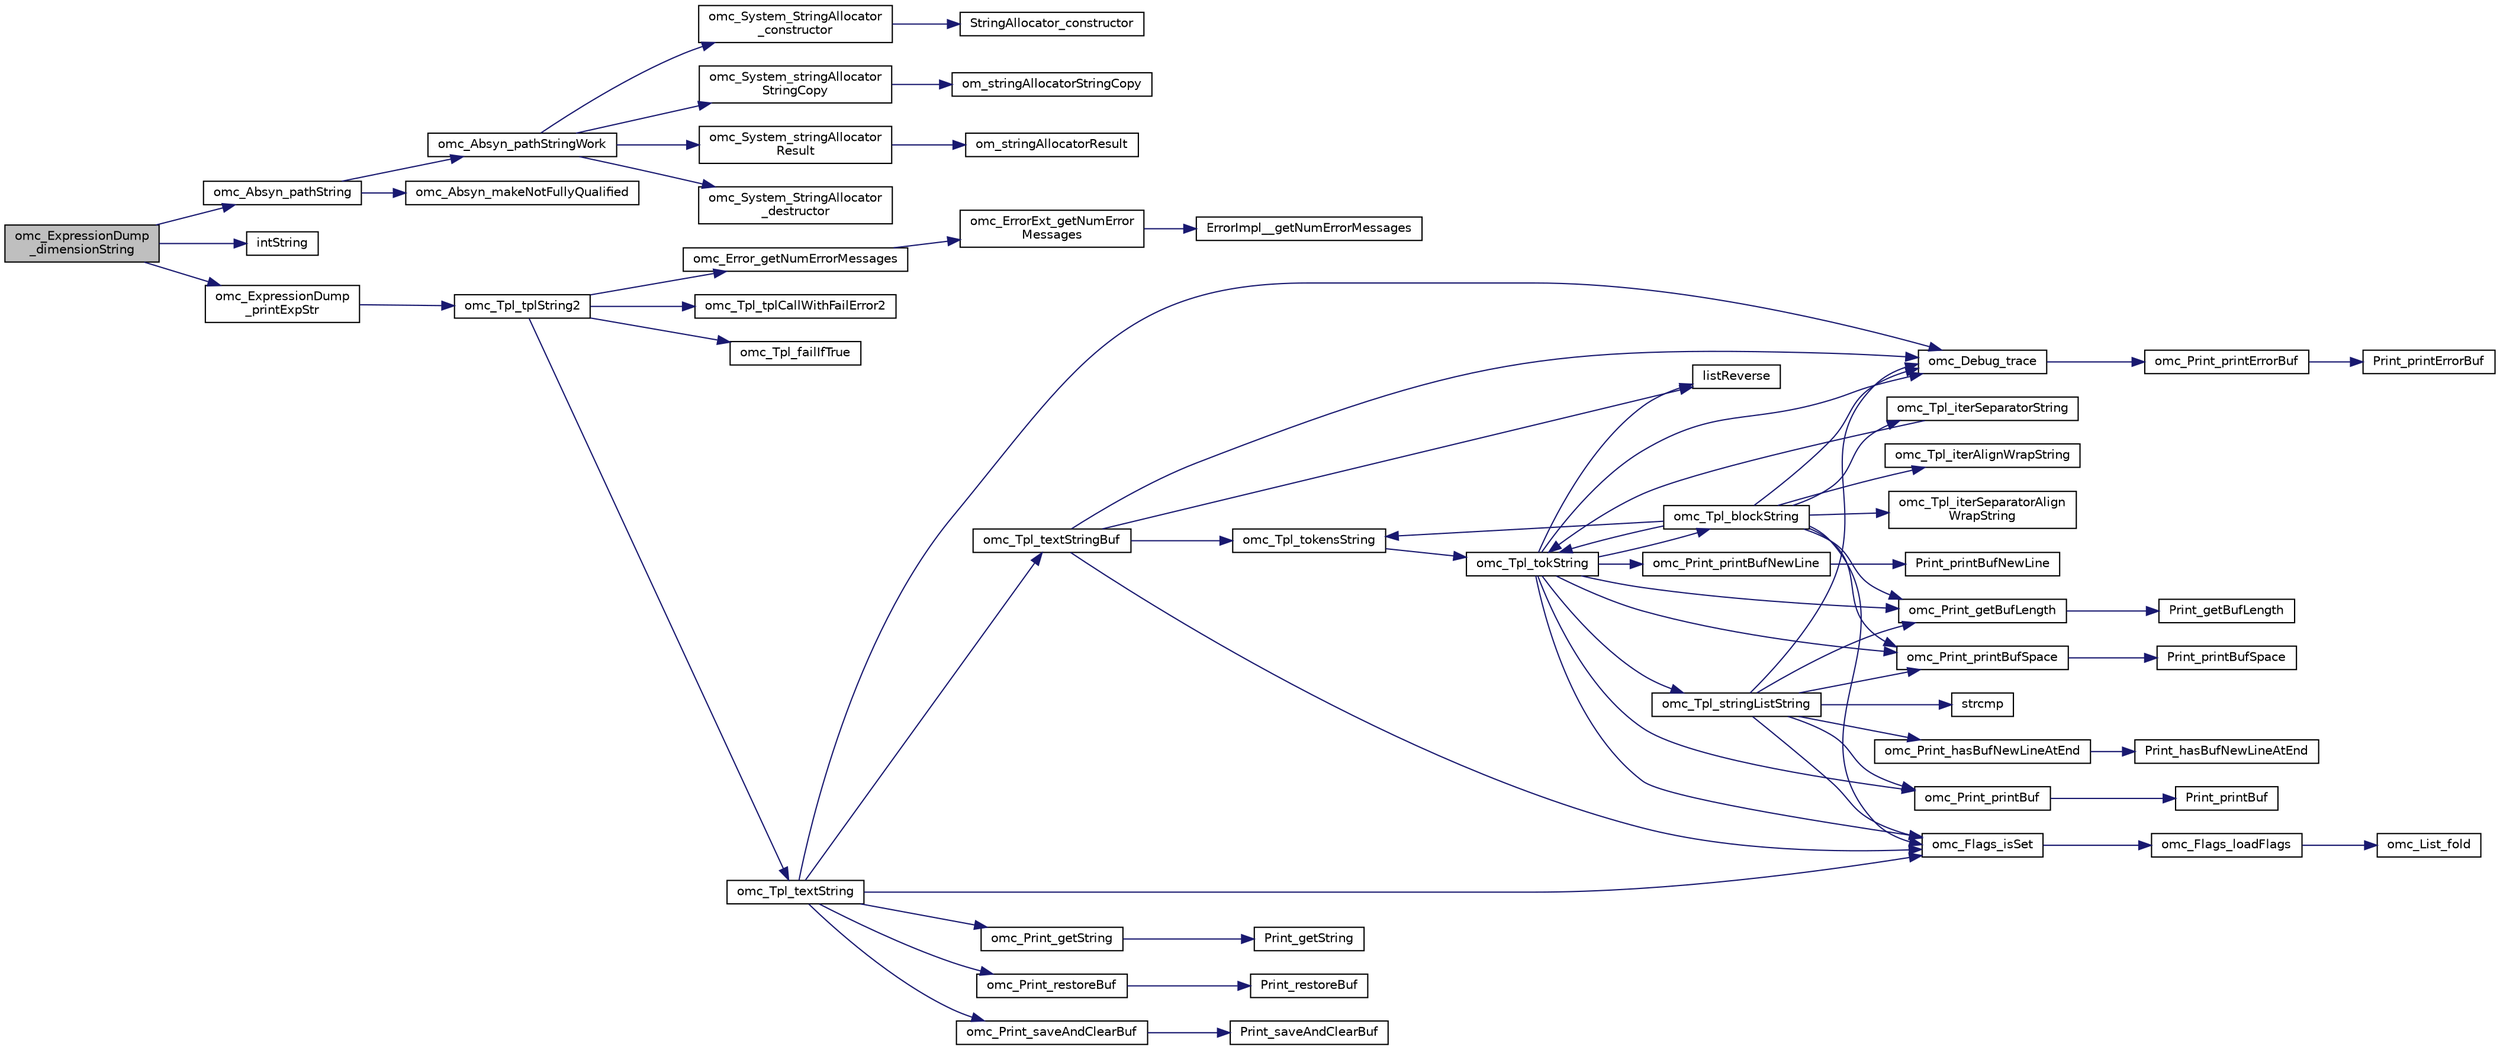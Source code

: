 digraph "omc_ExpressionDump_dimensionString"
{
  edge [fontname="Helvetica",fontsize="10",labelfontname="Helvetica",labelfontsize="10"];
  node [fontname="Helvetica",fontsize="10",shape=record];
  rankdir="LR";
  Node2181 [label="omc_ExpressionDump\l_dimensionString",height=0.2,width=0.4,color="black", fillcolor="grey75", style="filled", fontcolor="black"];
  Node2181 -> Node2182 [color="midnightblue",fontsize="10",style="solid",fontname="Helvetica"];
  Node2182 [label="omc_Absyn_pathString",height=0.2,width=0.4,color="black", fillcolor="white", style="filled",URL="$d0/d78/_absyn_8c.html#a8019d89e43bec6f522ed51a5feceeb83"];
  Node2182 -> Node2183 [color="midnightblue",fontsize="10",style="solid",fontname="Helvetica"];
  Node2183 [label="omc_Absyn_makeNotFullyQualified",height=0.2,width=0.4,color="black", fillcolor="white", style="filled",URL="$d0/d78/_absyn_8c.html#aa90ee78f7c8fc6fd5b988d9d6eadda59"];
  Node2182 -> Node2184 [color="midnightblue",fontsize="10",style="solid",fontname="Helvetica"];
  Node2184 [label="omc_Absyn_pathStringWork",height=0.2,width=0.4,color="black", fillcolor="white", style="filled",URL="$d0/d78/_absyn_8c.html#a5ac0f205a03658465c7029ab9217dc20"];
  Node2184 -> Node2185 [color="midnightblue",fontsize="10",style="solid",fontname="Helvetica"];
  Node2185 [label="omc_System_StringAllocator\l_constructor",height=0.2,width=0.4,color="black", fillcolor="white", style="filled",URL="$d1/d95/_system_8c.html#ad2e105aeacd5b1f062d1a0f82e45e34a"];
  Node2185 -> Node2186 [color="midnightblue",fontsize="10",style="solid",fontname="Helvetica"];
  Node2186 [label="StringAllocator_constructor",height=0.2,width=0.4,color="black", fillcolor="white", style="filled",URL="$dd/ddb/_system__includes_8h.html#a9f4da0f15063aa18a9e6ab5baa0ae36c"];
  Node2184 -> Node2187 [color="midnightblue",fontsize="10",style="solid",fontname="Helvetica"];
  Node2187 [label="omc_System_stringAllocator\lStringCopy",height=0.2,width=0.4,color="black", fillcolor="white", style="filled",URL="$d1/d95/_system_8c.html#af8847d2041f2dc8d967e8aecf3dc8c02"];
  Node2187 -> Node2188 [color="midnightblue",fontsize="10",style="solid",fontname="Helvetica"];
  Node2188 [label="om_stringAllocatorStringCopy",height=0.2,width=0.4,color="black", fillcolor="white", style="filled",URL="$dd/ddb/_system__includes_8h.html#a8e19a7a58e3c6431947680216dd4fa2a"];
  Node2184 -> Node2189 [color="midnightblue",fontsize="10",style="solid",fontname="Helvetica"];
  Node2189 [label="omc_System_stringAllocator\lResult",height=0.2,width=0.4,color="black", fillcolor="white", style="filled",URL="$d1/d95/_system_8c.html#af314a780e1ba28e87940376fefe833ca"];
  Node2189 -> Node2190 [color="midnightblue",fontsize="10",style="solid",fontname="Helvetica"];
  Node2190 [label="om_stringAllocatorResult",height=0.2,width=0.4,color="black", fillcolor="white", style="filled",URL="$dd/ddb/_system__includes_8h.html#ac5166cb81d1b1b91e6d70ab97c6c9bc3"];
  Node2184 -> Node2191 [color="midnightblue",fontsize="10",style="solid",fontname="Helvetica"];
  Node2191 [label="omc_System_StringAllocator\l_destructor",height=0.2,width=0.4,color="black", fillcolor="white", style="filled",URL="$d1/d95/_system_8c.html#abaad6ae894ae7b9dde52307668f61597"];
  Node2181 -> Node2192 [color="midnightblue",fontsize="10",style="solid",fontname="Helvetica"];
  Node2192 [label="intString",height=0.2,width=0.4,color="black", fillcolor="white", style="filled",URL="$d2/d57/build_2include_2omc_2c_2meta_2meta__modelica__builtin_8h.html#a751bf2360cb3df6de97811998890b7ea"];
  Node2181 -> Node2193 [color="midnightblue",fontsize="10",style="solid",fontname="Helvetica"];
  Node2193 [label="omc_ExpressionDump\l_printExpStr",height=0.2,width=0.4,color="black", fillcolor="white", style="filled",URL="$d8/d16/_expression_dump_8c.html#ab1b14f2e6c847006a4235d1905bb2637"];
  Node2193 -> Node2194 [color="midnightblue",fontsize="10",style="solid",fontname="Helvetica"];
  Node2194 [label="omc_Tpl_tplString2",height=0.2,width=0.4,color="black", fillcolor="white", style="filled",URL="$d7/d52/_tpl_8c.html#a19e668217f7d6c0b176843e40633cae2"];
  Node2194 -> Node2195 [color="midnightblue",fontsize="10",style="solid",fontname="Helvetica"];
  Node2195 [label="omc_Error_getNumErrorMessages",height=0.2,width=0.4,color="black", fillcolor="white", style="filled",URL="$db/da1/_compiler_2boot_2build_2error_8c.html#a6f9ff3d03e91883492e13af7fbc088ff"];
  Node2195 -> Node2196 [color="midnightblue",fontsize="10",style="solid",fontname="Helvetica"];
  Node2196 [label="omc_ErrorExt_getNumError\lMessages",height=0.2,width=0.4,color="black", fillcolor="white", style="filled",URL="$d4/dce/_error_ext_8c.html#a0195f83af0487b3e7bf35deb4225e582"];
  Node2196 -> Node2197 [color="midnightblue",fontsize="10",style="solid",fontname="Helvetica"];
  Node2197 [label="ErrorImpl__getNumErrorMessages",height=0.2,width=0.4,color="black", fillcolor="white", style="filled",URL="$d1/d40/boot_2build_2_error_ext_8h.html#a1206137921767ad0e49abe96adf7b5e3"];
  Node2194 -> Node2198 [color="midnightblue",fontsize="10",style="solid",fontname="Helvetica"];
  Node2198 [label="omc_Tpl_tplCallWithFailError2",height=0.2,width=0.4,color="black", fillcolor="white", style="filled",URL="$d7/d52/_tpl_8c.html#af79df210cda1bb788fce4ef64cb58a0f"];
  Node2194 -> Node2199 [color="midnightblue",fontsize="10",style="solid",fontname="Helvetica"];
  Node2199 [label="omc_Tpl_failIfTrue",height=0.2,width=0.4,color="black", fillcolor="white", style="filled",URL="$d7/d52/_tpl_8c.html#a4c5af303d93cb4cea7b309b336519c31"];
  Node2194 -> Node2200 [color="midnightblue",fontsize="10",style="solid",fontname="Helvetica"];
  Node2200 [label="omc_Tpl_textString",height=0.2,width=0.4,color="black", fillcolor="white", style="filled",URL="$d7/d52/_tpl_8c.html#a3df7e553e36d815ca12207c1b633f741"];
  Node2200 -> Node2201 [color="midnightblue",fontsize="10",style="solid",fontname="Helvetica"];
  Node2201 [label="omc_Print_saveAndClearBuf",height=0.2,width=0.4,color="black", fillcolor="white", style="filled",URL="$dc/d4a/_print_8c.html#a9be4a7e0fd8ef4d0e9a96b6a7d30129b"];
  Node2201 -> Node2202 [color="midnightblue",fontsize="10",style="solid",fontname="Helvetica"];
  Node2202 [label="Print_saveAndClearBuf",height=0.2,width=0.4,color="black", fillcolor="white", style="filled",URL="$db/def/_print_8h.html#afbd06f69772f11802874118538c5e3cb"];
  Node2200 -> Node2203 [color="midnightblue",fontsize="10",style="solid",fontname="Helvetica"];
  Node2203 [label="omc_Tpl_textStringBuf",height=0.2,width=0.4,color="black", fillcolor="white", style="filled",URL="$d7/d52/_tpl_8c.html#a569b285dc7a7a3d881d4a69ee8857b85"];
  Node2203 -> Node2204 [color="midnightblue",fontsize="10",style="solid",fontname="Helvetica"];
  Node2204 [label="omc_Tpl_tokensString",height=0.2,width=0.4,color="black", fillcolor="white", style="filled",URL="$d7/d52/_tpl_8c.html#a2085a822c35dc488683fbb303c0d6546"];
  Node2204 -> Node2205 [color="midnightblue",fontsize="10",style="solid",fontname="Helvetica"];
  Node2205 [label="omc_Tpl_tokString",height=0.2,width=0.4,color="black", fillcolor="white", style="filled",URL="$d7/d52/_tpl_8c.html#aaad1c380626ef433bd8e0102f48743cf"];
  Node2205 -> Node2206 [color="midnightblue",fontsize="10",style="solid",fontname="Helvetica"];
  Node2206 [label="omc_Print_printBufNewLine",height=0.2,width=0.4,color="black", fillcolor="white", style="filled",URL="$dc/d4a/_print_8c.html#a56936142cb06c2610c5c55a0f0672826"];
  Node2206 -> Node2207 [color="midnightblue",fontsize="10",style="solid",fontname="Helvetica"];
  Node2207 [label="Print_printBufNewLine",height=0.2,width=0.4,color="black", fillcolor="white", style="filled",URL="$db/def/_print_8h.html#a3b18f8c254923287e4e0dc39d5c39a3a"];
  Node2205 -> Node2208 [color="midnightblue",fontsize="10",style="solid",fontname="Helvetica"];
  Node2208 [label="omc_Print_getBufLength",height=0.2,width=0.4,color="black", fillcolor="white", style="filled",URL="$dc/d4a/_print_8c.html#a65cb82b6b1bc6acf3a656ef9978109b2"];
  Node2208 -> Node2209 [color="midnightblue",fontsize="10",style="solid",fontname="Helvetica"];
  Node2209 [label="Print_getBufLength",height=0.2,width=0.4,color="black", fillcolor="white", style="filled",URL="$db/def/_print_8h.html#a512282b99288e8ec6b431e7dee78c76f"];
  Node2205 -> Node2210 [color="midnightblue",fontsize="10",style="solid",fontname="Helvetica"];
  Node2210 [label="omc_Print_printBufSpace",height=0.2,width=0.4,color="black", fillcolor="white", style="filled",URL="$dc/d4a/_print_8c.html#a02aa663c225bece7c208406683415d6f"];
  Node2210 -> Node2211 [color="midnightblue",fontsize="10",style="solid",fontname="Helvetica"];
  Node2211 [label="Print_printBufSpace",height=0.2,width=0.4,color="black", fillcolor="white", style="filled",URL="$db/def/_print_8h.html#a494a05754b95d4ded8cf421fe8799495"];
  Node2205 -> Node2212 [color="midnightblue",fontsize="10",style="solid",fontname="Helvetica"];
  Node2212 [label="omc_Print_printBuf",height=0.2,width=0.4,color="black", fillcolor="white", style="filled",URL="$dc/d4a/_print_8c.html#a0814578dcc1618c6b57729067765170b"];
  Node2212 -> Node2213 [color="midnightblue",fontsize="10",style="solid",fontname="Helvetica"];
  Node2213 [label="Print_printBuf",height=0.2,width=0.4,color="black", fillcolor="white", style="filled",URL="$db/def/_print_8h.html#a4e09b57c2e6549226f6669ca20a3cf07"];
  Node2205 -> Node2214 [color="midnightblue",fontsize="10",style="solid",fontname="Helvetica"];
  Node2214 [label="omc_Tpl_stringListString",height=0.2,width=0.4,color="black", fillcolor="white", style="filled",URL="$d7/d52/_tpl_8c.html#aee284774d669dd515363b1fac8b7086c"];
  Node2214 -> Node2215 [color="midnightblue",fontsize="10",style="solid",fontname="Helvetica"];
  Node2215 [label="strcmp",height=0.2,width=0.4,color="black", fillcolor="white", style="filled",URL="$db/d13/_c_vode_get_8m.html#ab022bbe018438998408fda94a327a547"];
  Node2214 -> Node2208 [color="midnightblue",fontsize="10",style="solid",fontname="Helvetica"];
  Node2214 -> Node2210 [color="midnightblue",fontsize="10",style="solid",fontname="Helvetica"];
  Node2214 -> Node2212 [color="midnightblue",fontsize="10",style="solid",fontname="Helvetica"];
  Node2214 -> Node2216 [color="midnightblue",fontsize="10",style="solid",fontname="Helvetica"];
  Node2216 [label="omc_Print_hasBufNewLineAtEnd",height=0.2,width=0.4,color="black", fillcolor="white", style="filled",URL="$dc/d4a/_print_8c.html#a688e4a253785b1cd5b77e1a52c1a6dca"];
  Node2216 -> Node2217 [color="midnightblue",fontsize="10",style="solid",fontname="Helvetica"];
  Node2217 [label="Print_hasBufNewLineAtEnd",height=0.2,width=0.4,color="black", fillcolor="white", style="filled",URL="$db/def/_print_8h.html#a6941baa09472d7bbc87bec9ba099d164"];
  Node2214 -> Node2218 [color="midnightblue",fontsize="10",style="solid",fontname="Helvetica"];
  Node2218 [label="omc_Flags_isSet",height=0.2,width=0.4,color="black", fillcolor="white", style="filled",URL="$d3/db3/_flags_8c.html#a34e6591659b1578969141a635ff24042"];
  Node2218 -> Node2219 [color="midnightblue",fontsize="10",style="solid",fontname="Helvetica"];
  Node2219 [label="omc_Flags_loadFlags",height=0.2,width=0.4,color="black", fillcolor="white", style="filled",URL="$d3/db3/_flags_8c.html#a760d66f53b65ac257876ca0f6308f09f"];
  Node2219 -> Node2220 [color="midnightblue",fontsize="10",style="solid",fontname="Helvetica"];
  Node2220 [label="omc_List_fold",height=0.2,width=0.4,color="black", fillcolor="white", style="filled",URL="$da/d72/_compiler_2boot_2build_2list_8c.html#a3ec1ee3a5ff53be9af368e290be09182"];
  Node2214 -> Node2221 [color="midnightblue",fontsize="10",style="solid",fontname="Helvetica"];
  Node2221 [label="omc_Debug_trace",height=0.2,width=0.4,color="black", fillcolor="white", style="filled",URL="$d6/d1d/_compiler_2boot_2build_2debug_8c.html#a465f6e24432a8b1db4c7576ea09e7259"];
  Node2221 -> Node2222 [color="midnightblue",fontsize="10",style="solid",fontname="Helvetica"];
  Node2222 [label="omc_Print_printErrorBuf",height=0.2,width=0.4,color="black", fillcolor="white", style="filled",URL="$dc/d4a/_print_8c.html#a136f27763cbad8fdab9e975d877aff4b"];
  Node2222 -> Node2223 [color="midnightblue",fontsize="10",style="solid",fontname="Helvetica"];
  Node2223 [label="Print_printErrorBuf",height=0.2,width=0.4,color="black", fillcolor="white", style="filled",URL="$db/def/_print_8h.html#ac4ef051f731ad4fd851c45be8d215b4c"];
  Node2205 -> Node2224 [color="midnightblue",fontsize="10",style="solid",fontname="Helvetica"];
  Node2224 [label="omc_Tpl_blockString",height=0.2,width=0.4,color="black", fillcolor="white", style="filled",URL="$d7/d52/_tpl_8c.html#a5439b4832f78013add9b4aa8389f2bdc"];
  Node2224 -> Node2204 [color="midnightblue",fontsize="10",style="solid",fontname="Helvetica"];
  Node2224 -> Node2210 [color="midnightblue",fontsize="10",style="solid",fontname="Helvetica"];
  Node2224 -> Node2208 [color="midnightblue",fontsize="10",style="solid",fontname="Helvetica"];
  Node2224 -> Node2205 [color="midnightblue",fontsize="10",style="solid",fontname="Helvetica"];
  Node2224 -> Node2225 [color="midnightblue",fontsize="10",style="solid",fontname="Helvetica"];
  Node2225 [label="omc_Tpl_iterSeparatorString",height=0.2,width=0.4,color="black", fillcolor="white", style="filled",URL="$d7/d52/_tpl_8c.html#aac82332fb79d7c0b20e59be6a4161452"];
  Node2225 -> Node2205 [color="midnightblue",fontsize="10",style="solid",fontname="Helvetica"];
  Node2224 -> Node2226 [color="midnightblue",fontsize="10",style="solid",fontname="Helvetica"];
  Node2226 [label="omc_Tpl_iterSeparatorAlign\lWrapString",height=0.2,width=0.4,color="black", fillcolor="white", style="filled",URL="$d7/d52/_tpl_8c.html#abf190d9e11ccd80e0749d132287e5052"];
  Node2224 -> Node2227 [color="midnightblue",fontsize="10",style="solid",fontname="Helvetica"];
  Node2227 [label="omc_Tpl_iterAlignWrapString",height=0.2,width=0.4,color="black", fillcolor="white", style="filled",URL="$d7/d52/_tpl_8c.html#a6b1e4c1278b1da42e896a4ea81cc6fd3"];
  Node2224 -> Node2218 [color="midnightblue",fontsize="10",style="solid",fontname="Helvetica"];
  Node2224 -> Node2221 [color="midnightblue",fontsize="10",style="solid",fontname="Helvetica"];
  Node2205 -> Node2228 [color="midnightblue",fontsize="10",style="solid",fontname="Helvetica"];
  Node2228 [label="listReverse",height=0.2,width=0.4,color="black", fillcolor="white", style="filled",URL="$d2/d57/build_2include_2omc_2c_2meta_2meta__modelica__builtin_8h.html#a81001ba45c298ade27540edd2589777c"];
  Node2205 -> Node2218 [color="midnightblue",fontsize="10",style="solid",fontname="Helvetica"];
  Node2205 -> Node2221 [color="midnightblue",fontsize="10",style="solid",fontname="Helvetica"];
  Node2203 -> Node2228 [color="midnightblue",fontsize="10",style="solid",fontname="Helvetica"];
  Node2203 -> Node2218 [color="midnightblue",fontsize="10",style="solid",fontname="Helvetica"];
  Node2203 -> Node2221 [color="midnightblue",fontsize="10",style="solid",fontname="Helvetica"];
  Node2200 -> Node2229 [color="midnightblue",fontsize="10",style="solid",fontname="Helvetica"];
  Node2229 [label="omc_Print_getString",height=0.2,width=0.4,color="black", fillcolor="white", style="filled",URL="$dc/d4a/_print_8c.html#a24f4e5ba012abc81ac68e0c3bfb3dfcb"];
  Node2229 -> Node2230 [color="midnightblue",fontsize="10",style="solid",fontname="Helvetica"];
  Node2230 [label="Print_getString",height=0.2,width=0.4,color="black", fillcolor="white", style="filled",URL="$db/def/_print_8h.html#adc535a7680da761472c50a3613eba8d7"];
  Node2200 -> Node2231 [color="midnightblue",fontsize="10",style="solid",fontname="Helvetica"];
  Node2231 [label="omc_Print_restoreBuf",height=0.2,width=0.4,color="black", fillcolor="white", style="filled",URL="$dc/d4a/_print_8c.html#ab5cdbbbaeeac69f9d76f10b1354c7ba2"];
  Node2231 -> Node2232 [color="midnightblue",fontsize="10",style="solid",fontname="Helvetica"];
  Node2232 [label="Print_restoreBuf",height=0.2,width=0.4,color="black", fillcolor="white", style="filled",URL="$db/def/_print_8h.html#a30efd8fc4a8cb13b594cb63bcac9407c"];
  Node2200 -> Node2218 [color="midnightblue",fontsize="10",style="solid",fontname="Helvetica"];
  Node2200 -> Node2221 [color="midnightblue",fontsize="10",style="solid",fontname="Helvetica"];
}
